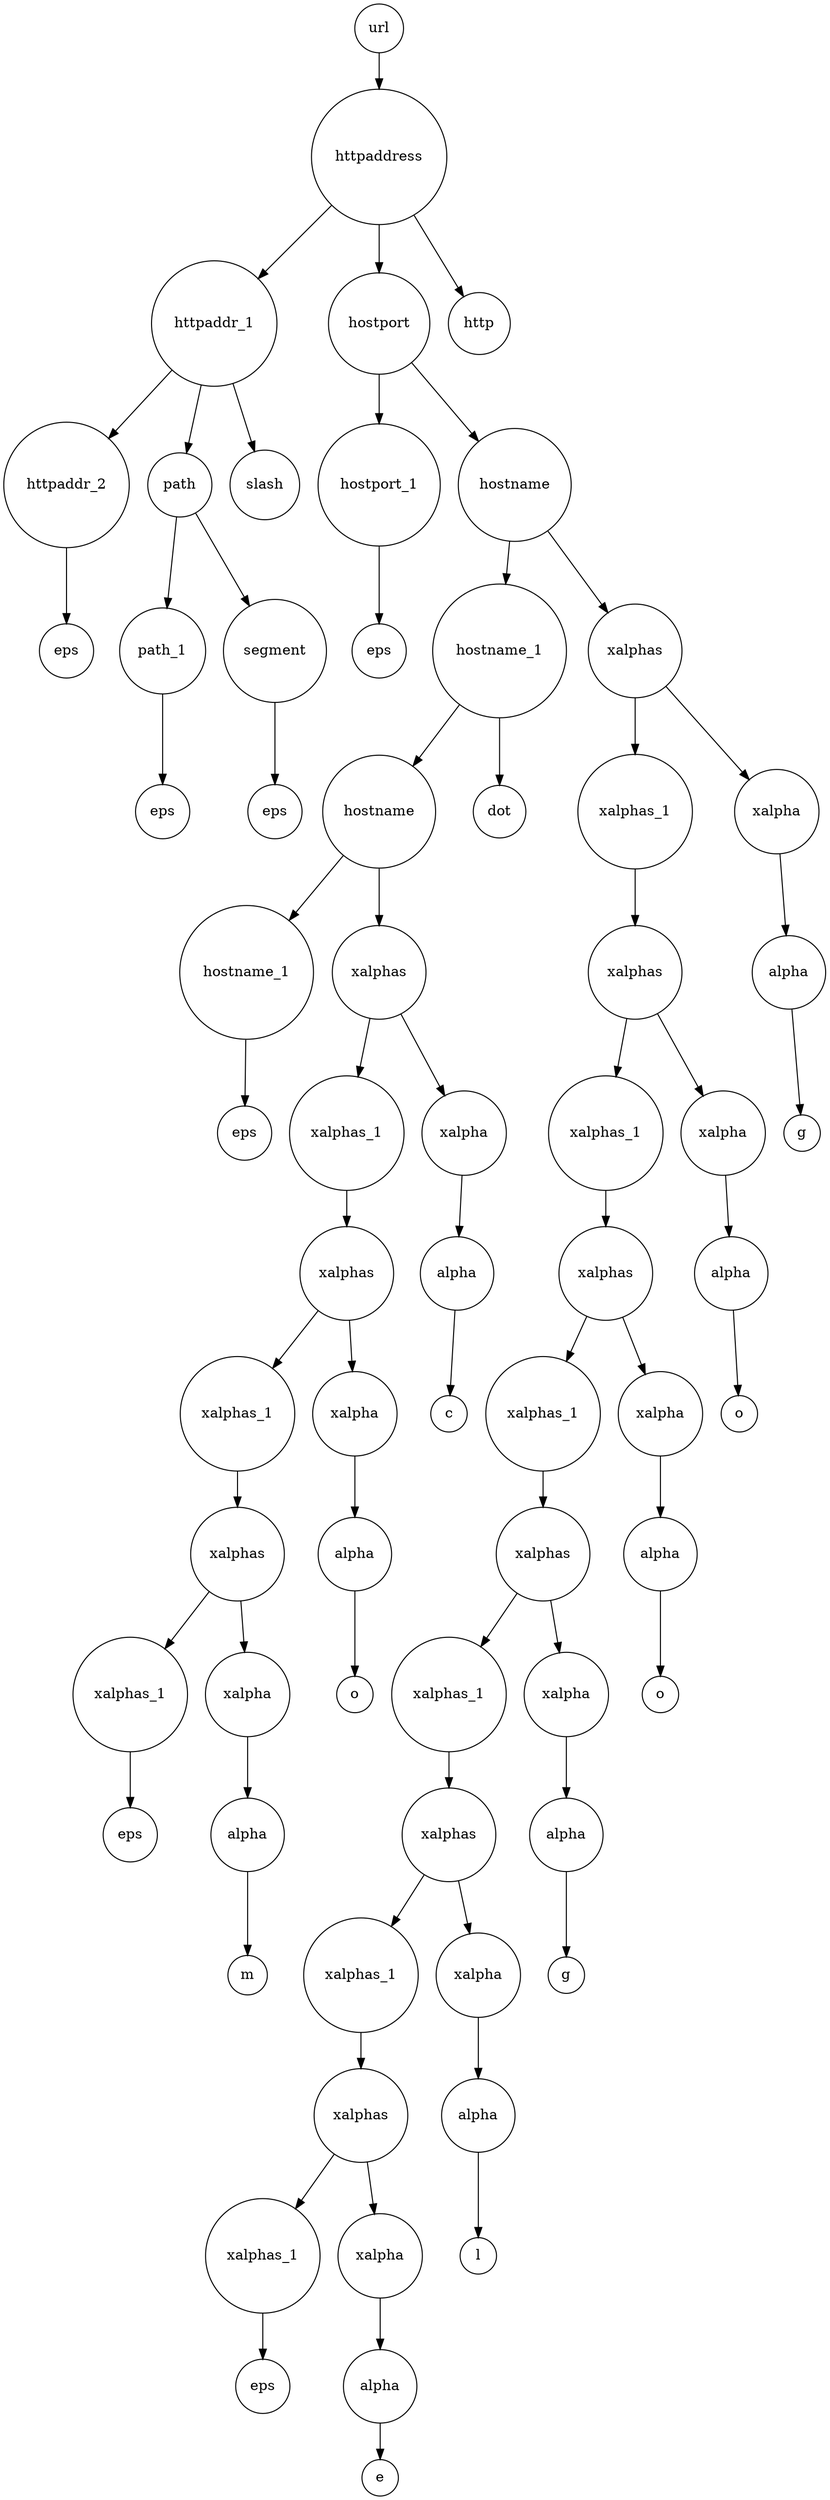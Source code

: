 digraph tree {
	"url0" [label="url", shape=circle, ordering=out]
	"httpaddress0" [label="httpaddress", shape=circle, ordering=out]
	"hostport0" [label="hostport", shape=circle, ordering=out]
	"http0" [label="http", shape=circle, ordering=out]
	"httpaddr_10" [label="httpaddr_1", shape=circle, ordering=out]
	"hostname0" [label="hostname", shape=circle, ordering=out]
	"hostport_10" [label="hostport_1", shape=circle, ordering=out]
	"httpaddr_20" [label="httpaddr_2", shape=circle, ordering=out]
	"path0" [label="path", shape=circle, ordering=out]
	"slash0" [label="slash", shape=circle, ordering=out]
	"hostname_10" [label="hostname_1", shape=circle, ordering=out]
	"xalphas0" [label="xalphas", shape=circle, ordering=out]
	"c80a6bab-0d3d-11ef-a959-cc5ef82ea338" [label="eps", shape=circle, ordering=out]
	"c80a6bae-0d3d-11ef-be2c-cc5ef82ea338" [label="eps", shape=circle, ordering=out]
	"path_10" [label="path_1", shape=circle, ordering=out]
	"segment0" [label="segment", shape=circle, ordering=out]
	"dot0" [label="dot", shape=circle, ordering=out]
	"hostname1" [label="hostname", shape=circle, ordering=out]
	"xalpha0" [label="xalpha", shape=circle, ordering=out]
	"xalphas_10" [label="xalphas_1", shape=circle, ordering=out]
	"c80a6bad-0d3d-11ef-97e4-cc5ef82ea338" [label="eps", shape=circle, ordering=out]
	"c80a6bac-0d3d-11ef-8c1d-cc5ef82ea338" [label="eps", shape=circle, ordering=out]
	"hostname_11" [label="hostname_1", shape=circle, ordering=out]
	"xalphas6" [label="xalphas", shape=circle, ordering=out]
	"alpha0" [label="alpha", shape=circle, ordering=out]
	"xalphas1" [label="xalphas", shape=circle, ordering=out]
	"c80a6baa-0d3d-11ef-aa15-cc5ef82ea338" [label="eps", shape=circle, ordering=out]
	"xalpha6" [label="xalpha", shape=circle, ordering=out]
	"xalphas_16" [label="xalphas_1", shape=circle, ordering=out]
	"c8044a88-0d3d-11ef-965a-cc5ef82ea338" [label="g", shape=circle, ordering=out]
	"xalpha1" [label="xalpha", shape=circle, ordering=out]
	"xalphas_11" [label="xalphas_1", shape=circle, ordering=out]
	"alpha6" [label="alpha", shape=circle, ordering=out]
	"xalphas7" [label="xalphas", shape=circle, ordering=out]
	"alpha1" [label="alpha", shape=circle, ordering=out]
	"xalphas2" [label="xalphas", shape=circle, ordering=out]
	"c807fab6-0d3d-11ef-8852-cc5ef82ea338" [label="c", shape=circle, ordering=out]
	"xalpha7" [label="xalpha", shape=circle, ordering=out]
	"xalphas_17" [label="xalphas_1", shape=circle, ordering=out]
	"c80582f8-0d3d-11ef-82a7-cc5ef82ea338" [label="o", shape=circle, ordering=out]
	"xalpha2" [label="xalpha", shape=circle, ordering=out]
	"xalphas_12" [label="xalphas_1", shape=circle, ordering=out]
	"alpha7" [label="alpha", shape=circle, ordering=out]
	"xalphas8" [label="xalphas", shape=circle, ordering=out]
	"alpha2" [label="alpha", shape=circle, ordering=out]
	"xalphas3" [label="xalphas", shape=circle, ordering=out]
	"c8093357-0d3d-11ef-9282-cc5ef82ea338" [label="o", shape=circle, ordering=out]
	"xalpha8" [label="xalpha", shape=circle, ordering=out]
	"xalphas_18" [label="xalphas_1", shape=circle, ordering=out]
	"c806bd6d-0d3d-11ef-bdbf-cc5ef82ea338" [label="o", shape=circle, ordering=out]
	"xalpha3" [label="xalpha", shape=circle, ordering=out]
	"xalphas_13" [label="xalphas_1", shape=circle, ordering=out]
	"alpha8" [label="alpha", shape=circle, ordering=out]
	"c80a6ba9-0d3d-11ef-8b81-cc5ef82ea338" [label="eps", shape=circle, ordering=out]
	"alpha3" [label="alpha", shape=circle, ordering=out]
	"xalphas4" [label="xalphas", shape=circle, ordering=out]
	"c8093358-0d3d-11ef-add5-cc5ef82ea338" [label="m", shape=circle, ordering=out]
	"c806c204-0d3d-11ef-9858-cc5ef82ea338" [label="g", shape=circle, ordering=out]
	"xalpha4" [label="xalpha", shape=circle, ordering=out]
	"xalphas_14" [label="xalphas_1", shape=circle, ordering=out]
	"alpha4" [label="alpha", shape=circle, ordering=out]
	"xalphas5" [label="xalphas", shape=circle, ordering=out]
	"c806c205-0d3d-11ef-8884-cc5ef82ea338" [label="l", shape=circle, ordering=out]
	"xalpha5" [label="xalpha", shape=circle, ordering=out]
	"xalphas_15" [label="xalphas_1", shape=circle, ordering=out]
	"alpha5" [label="alpha", shape=circle, ordering=out]
	"c807fab5-0d3d-11ef-b777-cc5ef82ea338" [label="eps", shape=circle, ordering=out]
	"c807fab4-0d3d-11ef-b58d-cc5ef82ea338" [label="e", shape=circle, ordering=out]

	"url0" -> "httpaddress0"
	"httpaddress0" -> "httpaddr_10"
	"httpaddress0" -> "hostport0"
	"httpaddress0" -> "http0"
	"hostport0" -> "hostport_10"
	"hostport0" -> "hostname0"
	"httpaddr_10" -> "httpaddr_20"
	"httpaddr_10" -> "path0"
	"httpaddr_10" -> "slash0"
	"hostname0" -> "hostname_10"
	"hostname0" -> "xalphas0"
	"hostport_10" -> "c80a6bab-0d3d-11ef-a959-cc5ef82ea338"
	"httpaddr_20" -> "c80a6bae-0d3d-11ef-be2c-cc5ef82ea338"
	"path0" -> "path_10"
	"path0" -> "segment0"
	"hostname_10" -> "hostname1"
	"hostname_10" -> "dot0"
	"xalphas0" -> "xalphas_10"
	"xalphas0" -> "xalpha0"
	"path_10" -> "c80a6bad-0d3d-11ef-97e4-cc5ef82ea338"
	"segment0" -> "c80a6bac-0d3d-11ef-8c1d-cc5ef82ea338"
	"hostname1" -> "hostname_11"
	"hostname1" -> "xalphas6"
	"xalpha0" -> "alpha0"
	"xalphas_10" -> "xalphas1"
	"hostname_11" -> "c80a6baa-0d3d-11ef-aa15-cc5ef82ea338"
	"xalphas6" -> "xalphas_16"
	"xalphas6" -> "xalpha6"
	"alpha0" -> "c8044a88-0d3d-11ef-965a-cc5ef82ea338"
	"xalphas1" -> "xalphas_11"
	"xalphas1" -> "xalpha1"
	"xalpha6" -> "alpha6"
	"xalphas_16" -> "xalphas7"
	"xalpha1" -> "alpha1"
	"xalphas_11" -> "xalphas2"
	"alpha6" -> "c807fab6-0d3d-11ef-8852-cc5ef82ea338"
	"xalphas7" -> "xalphas_17"
	"xalphas7" -> "xalpha7"
	"alpha1" -> "c80582f8-0d3d-11ef-82a7-cc5ef82ea338"
	"xalphas2" -> "xalphas_12"
	"xalphas2" -> "xalpha2"
	"xalpha7" -> "alpha7"
	"xalphas_17" -> "xalphas8"
	"xalpha2" -> "alpha2"
	"xalphas_12" -> "xalphas3"
	"alpha7" -> "c8093357-0d3d-11ef-9282-cc5ef82ea338"
	"xalphas8" -> "xalphas_18"
	"xalphas8" -> "xalpha8"
	"alpha2" -> "c806bd6d-0d3d-11ef-bdbf-cc5ef82ea338"
	"xalphas3" -> "xalphas_13"
	"xalphas3" -> "xalpha3"
	"xalpha8" -> "alpha8"
	"xalphas_18" -> "c80a6ba9-0d3d-11ef-8b81-cc5ef82ea338"
	"xalpha3" -> "alpha3"
	"xalphas_13" -> "xalphas4"
	"alpha8" -> "c8093358-0d3d-11ef-add5-cc5ef82ea338"
	"alpha3" -> "c806c204-0d3d-11ef-9858-cc5ef82ea338"
	"xalphas4" -> "xalphas_14"
	"xalphas4" -> "xalpha4"
	"xalpha4" -> "alpha4"
	"xalphas_14" -> "xalphas5"
	"alpha4" -> "c806c205-0d3d-11ef-8884-cc5ef82ea338"
	"xalphas5" -> "xalphas_15"
	"xalphas5" -> "xalpha5"
	"xalpha5" -> "alpha5"
	"xalphas_15" -> "c807fab5-0d3d-11ef-b777-cc5ef82ea338"
	"alpha5" -> "c807fab4-0d3d-11ef-b58d-cc5ef82ea338"
}